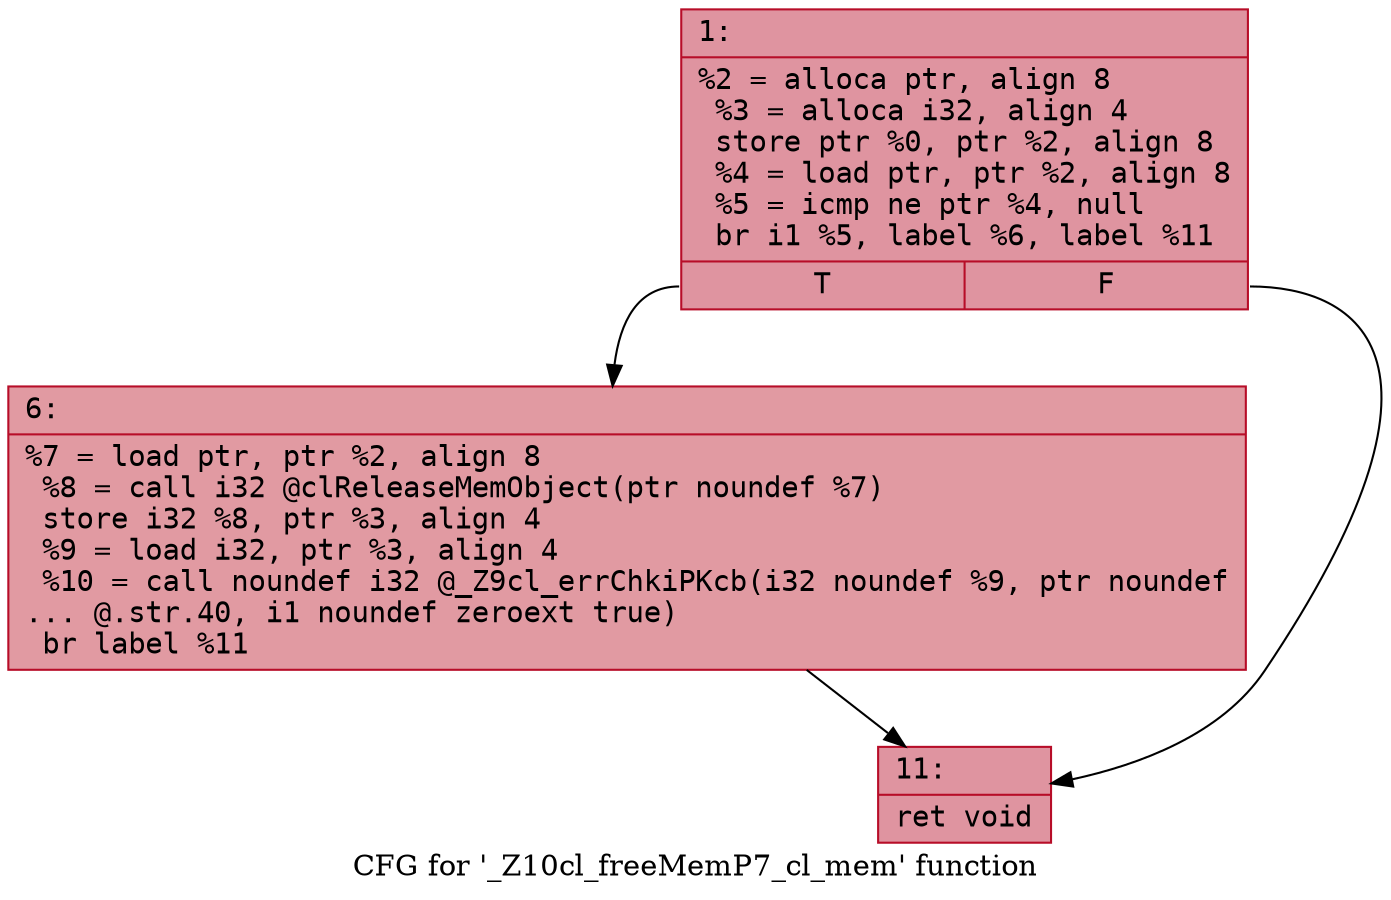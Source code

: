 digraph "CFG for '_Z10cl_freeMemP7_cl_mem' function" {
	label="CFG for '_Z10cl_freeMemP7_cl_mem' function";

	Node0x60000035cb90 [shape=record,color="#b70d28ff", style=filled, fillcolor="#b70d2870" fontname="Courier",label="{1:\l|  %2 = alloca ptr, align 8\l  %3 = alloca i32, align 4\l  store ptr %0, ptr %2, align 8\l  %4 = load ptr, ptr %2, align 8\l  %5 = icmp ne ptr %4, null\l  br i1 %5, label %6, label %11\l|{<s0>T|<s1>F}}"];
	Node0x60000035cb90:s0 -> Node0x60000035cbe0[tooltip="1 -> 6\nProbability 62.50%" ];
	Node0x60000035cb90:s1 -> Node0x60000035cc30[tooltip="1 -> 11\nProbability 37.50%" ];
	Node0x60000035cbe0 [shape=record,color="#b70d28ff", style=filled, fillcolor="#bb1b2c70" fontname="Courier",label="{6:\l|  %7 = load ptr, ptr %2, align 8\l  %8 = call i32 @clReleaseMemObject(ptr noundef %7)\l  store i32 %8, ptr %3, align 4\l  %9 = load i32, ptr %3, align 4\l  %10 = call noundef i32 @_Z9cl_errChkiPKcb(i32 noundef %9, ptr noundef\l... @.str.40, i1 noundef zeroext true)\l  br label %11\l}"];
	Node0x60000035cbe0 -> Node0x60000035cc30[tooltip="6 -> 11\nProbability 100.00%" ];
	Node0x60000035cc30 [shape=record,color="#b70d28ff", style=filled, fillcolor="#b70d2870" fontname="Courier",label="{11:\l|  ret void\l}"];
}
